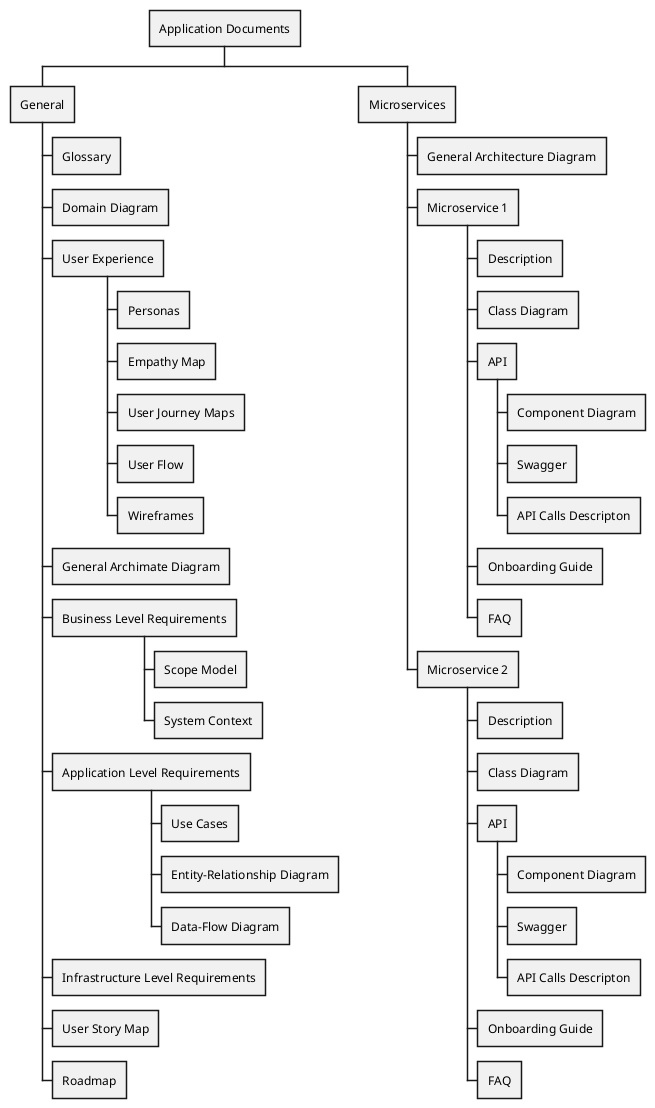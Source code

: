 @startwbs

skinparam monochrome true

* Application Documents
** General
*** Glossary
*** Domain Diagram
*** User Experience
**** Personas
**** Empathy Map
**** User Journey Maps
**** User Flow
**** Wireframes
*** General Archimate Diagram
*** Business Level Requirements
**** Scope Model
**** System Context
*** Application Level Requirements
**** Use Cases
**** Entity-Relationship Diagram
**** Data-Flow Diagram
*** Infrastructure Level Requirements
*** User Story Map
*** Roadmap
** Microservices
*** General Architecture Diagram

*** Microservice 1
**** Description
**** Class Diagram
**** API
***** Component Diagram
***** Swagger
***** API Calls Descripton
**** Onboarding Guide
**** FAQ

*** Microservice 2
**** Description
**** Class Diagram
**** API
***** Component Diagram
***** Swagger
***** API Calls Descripton
**** Onboarding Guide
**** FAQ

@endwbs
